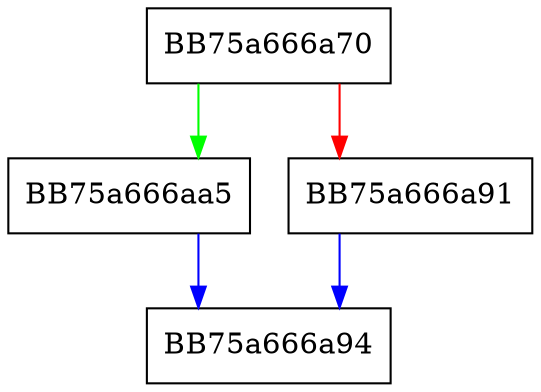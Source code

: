 digraph lzexe_getbit {
  node [shape="box"];
  graph [splines=ortho];
  BB75a666a70 -> BB75a666aa5 [color="green"];
  BB75a666a70 -> BB75a666a91 [color="red"];
  BB75a666a91 -> BB75a666a94 [color="blue"];
  BB75a666aa5 -> BB75a666a94 [color="blue"];
}